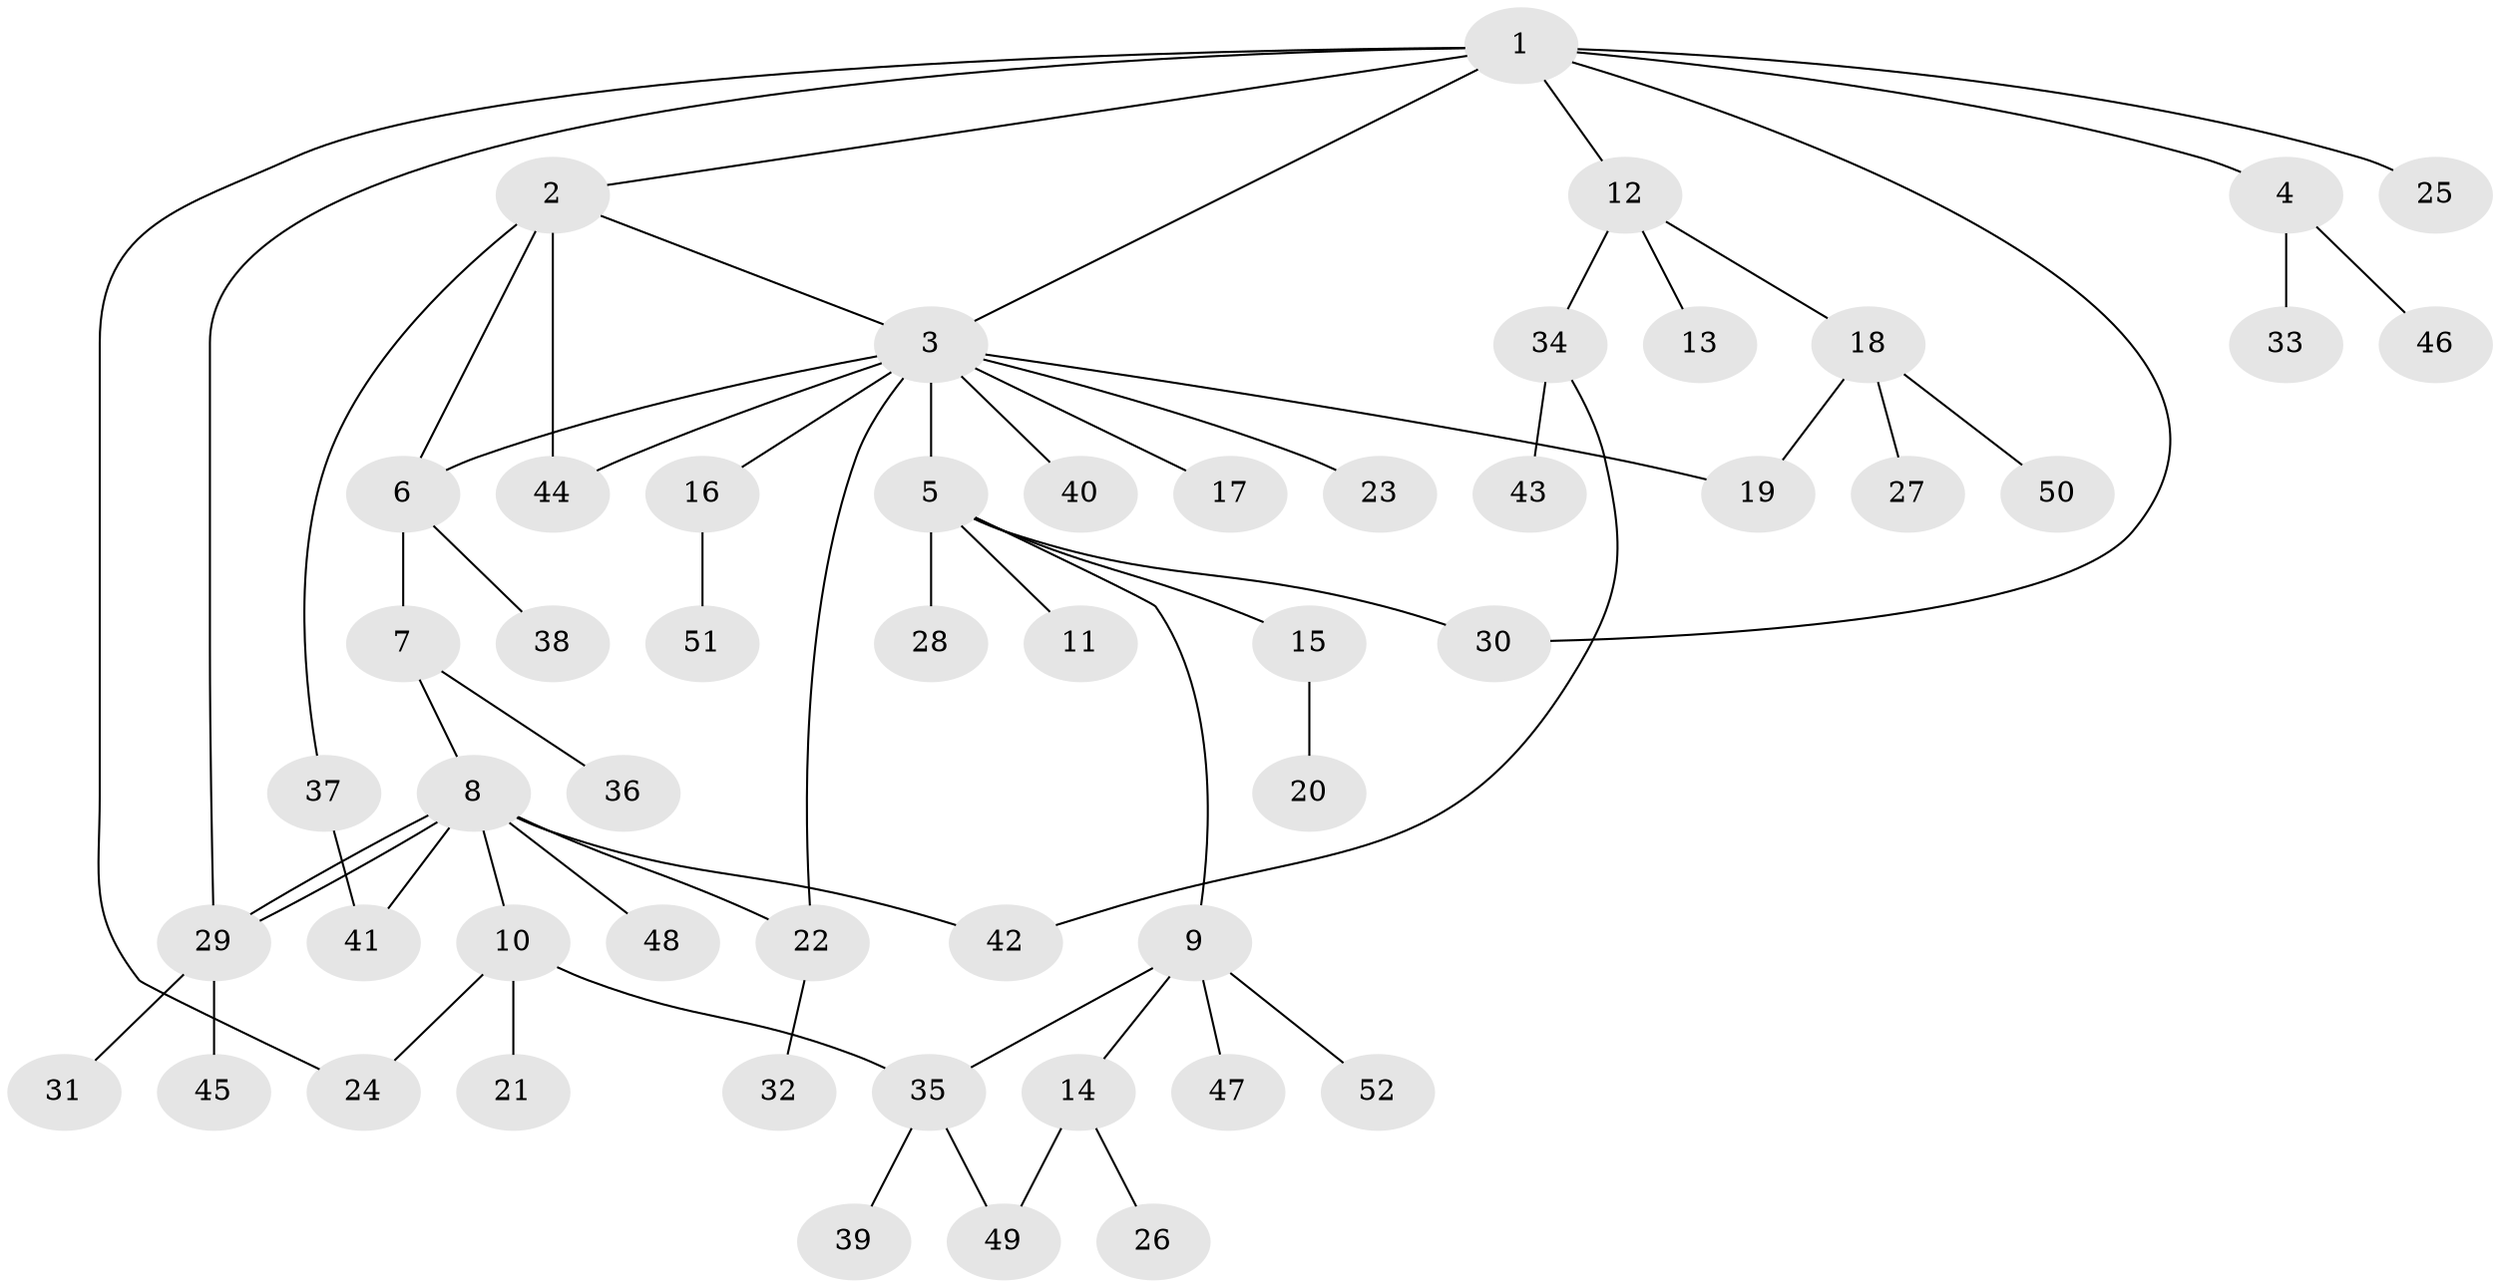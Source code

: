 // Generated by graph-tools (version 1.1) at 2025/01/03/09/25 03:01:50]
// undirected, 52 vertices, 64 edges
graph export_dot {
graph [start="1"]
  node [color=gray90,style=filled];
  1;
  2;
  3;
  4;
  5;
  6;
  7;
  8;
  9;
  10;
  11;
  12;
  13;
  14;
  15;
  16;
  17;
  18;
  19;
  20;
  21;
  22;
  23;
  24;
  25;
  26;
  27;
  28;
  29;
  30;
  31;
  32;
  33;
  34;
  35;
  36;
  37;
  38;
  39;
  40;
  41;
  42;
  43;
  44;
  45;
  46;
  47;
  48;
  49;
  50;
  51;
  52;
  1 -- 2;
  1 -- 3;
  1 -- 4;
  1 -- 12;
  1 -- 24;
  1 -- 25;
  1 -- 29;
  1 -- 30;
  2 -- 3;
  2 -- 6;
  2 -- 37;
  2 -- 44;
  3 -- 5;
  3 -- 6;
  3 -- 16;
  3 -- 17;
  3 -- 19;
  3 -- 22;
  3 -- 23;
  3 -- 40;
  3 -- 44;
  4 -- 33;
  4 -- 46;
  5 -- 9;
  5 -- 11;
  5 -- 15;
  5 -- 28;
  5 -- 30;
  6 -- 7;
  6 -- 38;
  7 -- 8;
  7 -- 36;
  8 -- 10;
  8 -- 22;
  8 -- 29;
  8 -- 29;
  8 -- 41;
  8 -- 42;
  8 -- 48;
  9 -- 14;
  9 -- 35;
  9 -- 47;
  9 -- 52;
  10 -- 21;
  10 -- 24;
  10 -- 35;
  12 -- 13;
  12 -- 18;
  12 -- 34;
  14 -- 26;
  14 -- 49;
  15 -- 20;
  16 -- 51;
  18 -- 19;
  18 -- 27;
  18 -- 50;
  22 -- 32;
  29 -- 31;
  29 -- 45;
  34 -- 42;
  34 -- 43;
  35 -- 39;
  35 -- 49;
  37 -- 41;
}
